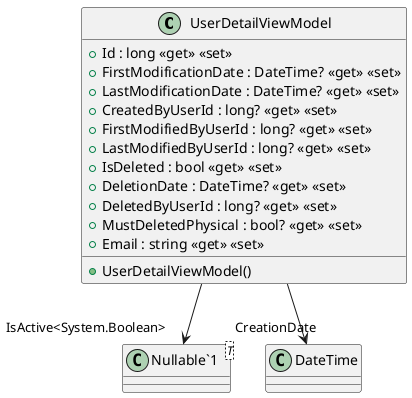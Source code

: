 @startuml
class UserDetailViewModel {
    + UserDetailViewModel()
    + Id : long <<get>> <<set>>
    + FirstModificationDate : DateTime? <<get>> <<set>>
    + LastModificationDate : DateTime? <<get>> <<set>>
    + CreatedByUserId : long? <<get>> <<set>>
    + FirstModifiedByUserId : long? <<get>> <<set>>
    + LastModifiedByUserId : long? <<get>> <<set>>
    + IsDeleted : bool <<get>> <<set>>
    + DeletionDate : DateTime? <<get>> <<set>>
    + DeletedByUserId : long? <<get>> <<set>>
    + MustDeletedPhysical : bool? <<get>> <<set>>
    + Email : string <<get>> <<set>>
}
class "Nullable`1"<T> {
}
UserDetailViewModel --> "CreationDate" DateTime
UserDetailViewModel --> "IsActive<System.Boolean>" "Nullable`1"
@enduml
